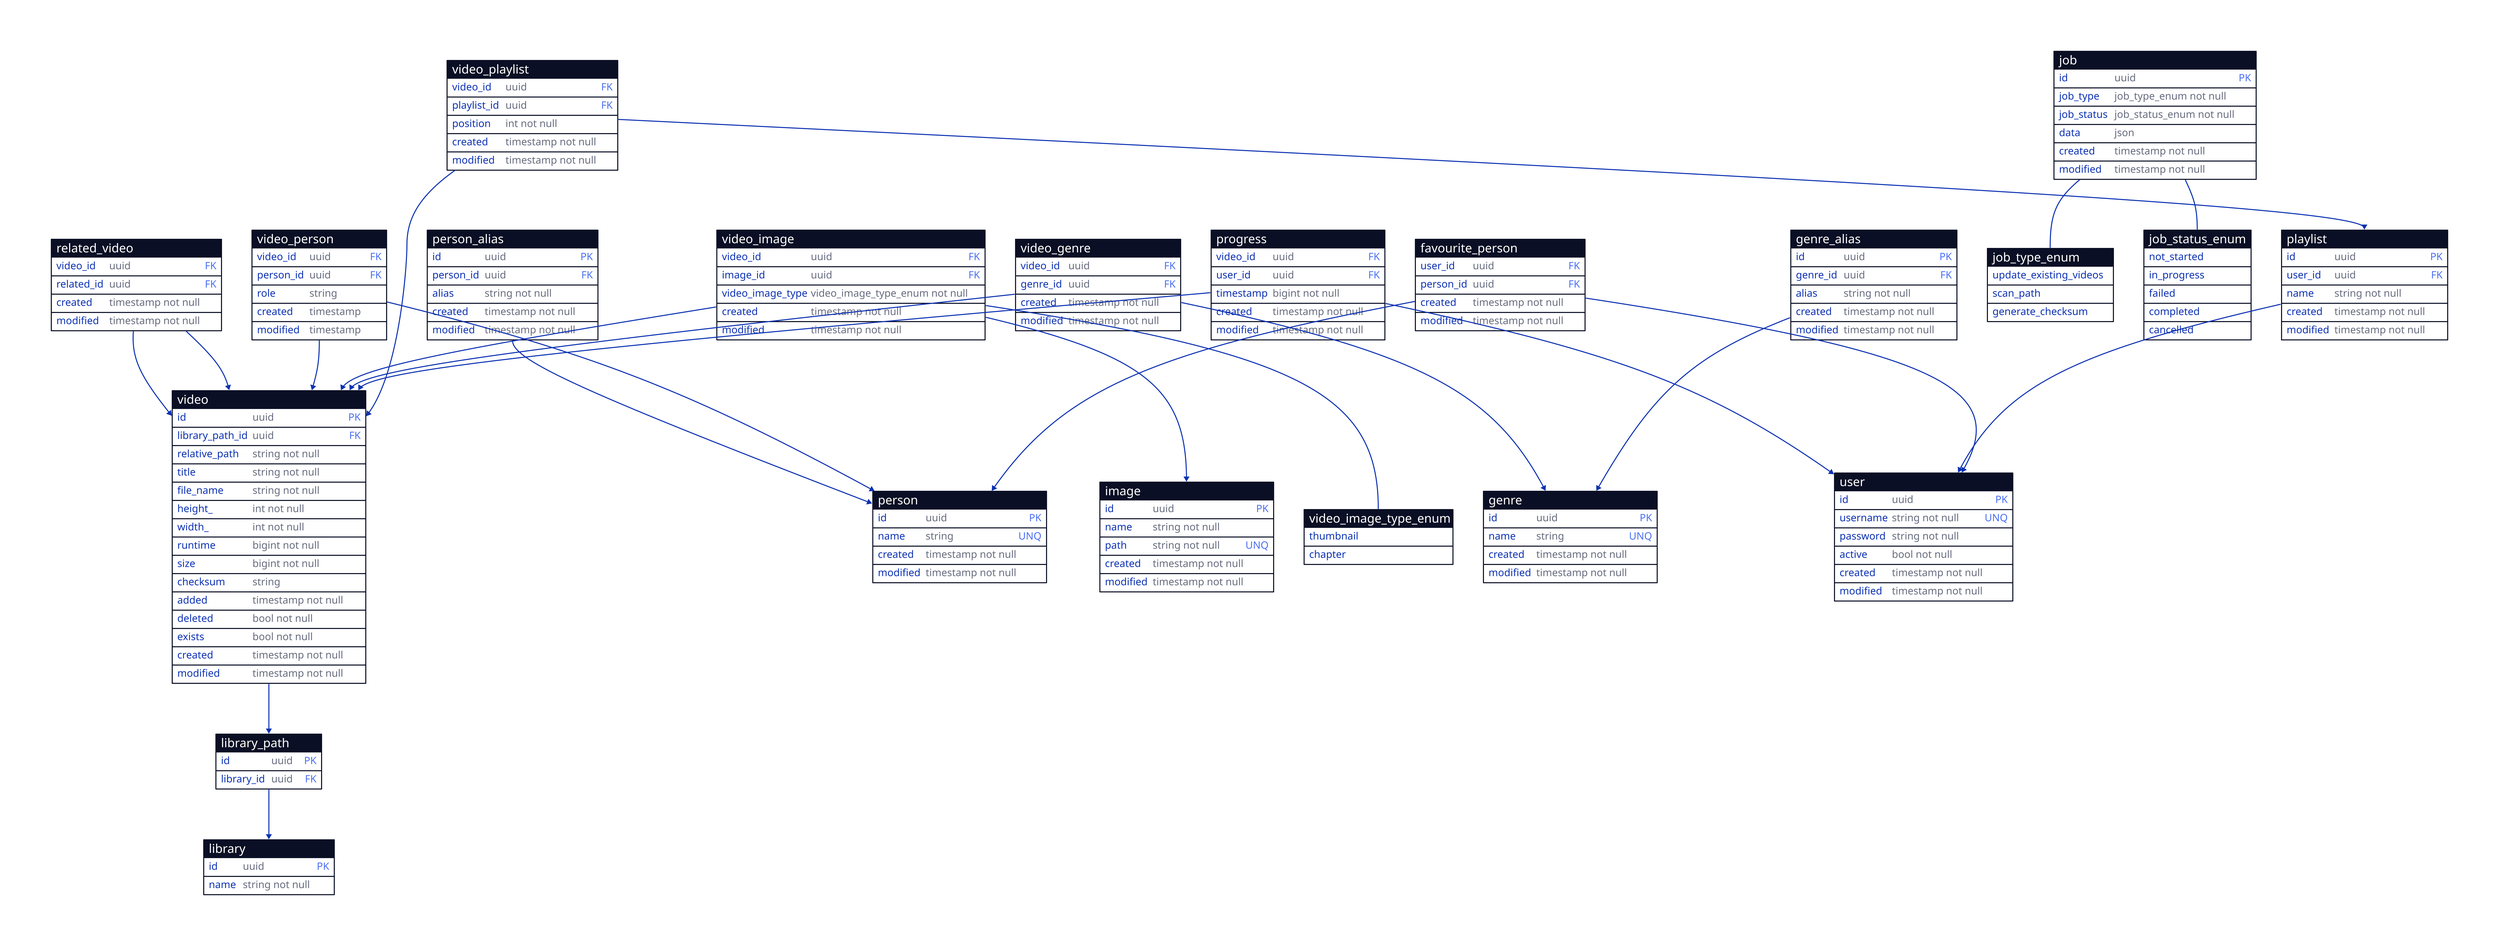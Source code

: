 library: {
  shape: sql_table

  id: uuid {constraint: primary_key}
  name: string not null
}

library_path: {
  shape: sql_table

  id: uuid {constraint: primary_key}
  library_id: uuid {constraint: foreign_key}
}
library_path.library_id -> library.id

video: {
  shape: sql_table

  id: uuid {constraint: primary_key}
  library_path_id: uuid {constraint: foreign_key}
  relative_path: string not null
  title: string not null
  file_name: string not null
  height_: int not null
  width_: int not null
  runtime: bigint not null
  size: bigint not null
  checksum: string
  added: timestamp not null
  deleted: bool not null
  exists: bool not null
  created: timestamp not null
  modified: timestamp not null
}
video.library_path_id -> library_path.id

related_video {
  shape: sql_table

  video_id: uuid {constraint: foreign_key}
  related_id: uuid {constraint: foreign_key}
  created: timestamp not null
  modified: timestamp not null
}
related_video.video_id -> video.id
related_video.related_id -> video.id

person: {
  shape: sql_table

  id: uuid {constraint: primary_key}
  name: string {constraint: unique}
  created: timestamp not null
  modified: timestamp not null
}

person_alias {
  shape: sql_table

  id: uuid {constraint: primary_key}
  person_id: uuid {constraint: foreign_key}
  alias: string not null
  created: timestamp not null
  modified: timestamp not null
}
person_alias.person_id -> person.id

video_person {
  shape: sql_table

  video_id: uuid {constraint: foreign_key}
  person_id: uuid {constraint: foreign_key}
  role: string
  created: timestamp
  modified: timestamp
}
video_person.video_id -> video.id
video_person.person_id -> person.id

image {
  shape: sql_table

  id: uuid {constraint: primary_key}
  name: string not null
  path: string not null {constraint: unique}
  created: timestamp not null
  modified: timestamp not null
}

video_image_type_enum {
  shape: sql_table
  thumbnail
  chapter
}

video_image {
  shape: sql_table

  video_id: uuid {constraint: foreign_key}
  image_id: uuid {constraint: foreign_key}
  video_image_type: video_image_type_enum not null
  created: timestamp not null
  modified: timestamp not null
}
video_image -- video_image_type_enum
video_image.video_id -> video.id
video_image.image_id -> image.id

genre {
  shape: sql_table

  id: uuid {constraint: primary_key}
  name: string {constraint: unique}
  created: timestamp not null
  modified: timestamp not null
}

video_genre {
  shape: sql_table

  video_id: uuid {constraint: foreign_key}
  genre_id: uuid {constraint: foreign_key}
  created: timestamp not null
  modified: timestamp not null
}
video_genre.video_id -> video.id
video_genre.genre_id -> genre.id

genre_alias {
  shape: sql_table
  
  id: uuid {constraint: primary_key}
  genre_id: uuid {constraint: foreign_key}
  alias: string not null
  created: timestamp not null
  modified: timestamp not null
}
genre_alias.genre_id -> genre.id

user: {
  shape: sql_table

  id: uuid {constraint: primary_key}
  username: string not null {constraint: unique}
  password: string not null
  active: bool not null
  created: timestamp not null
  modified: timestamp not null
}

progress {
  shape: sql_table

  video_id: uuid {constraint: foreign_key}
  user_id: uuid {constraint: foreign_key}
  timestamp: bigint not null
  created: timestamp not null
  modified: timestamp not null
}
progress.video_id -> video.id
progress.user_id -> user.id

playlist {
  shape: sql_table

  id: uuid {constraint: primary_key}
  user_id: uuid {constraint: foreign_key}
  name: string not null
  created: timestamp not null
  modified: timestamp not null
}
playlist.user_id -> user.id

video_playlist {
  shape: sql_table

  video_id: uuid {constraint: foreign_key}
  playlist_id: uuid {constraint: foreign_key}
  position: int not null
  created: timestamp not null
  modified: timestamp not null
}
video_playlist.video_id -> video.id
video_playlist.playlist_id -> playlist.id

favourite_person {
  shape: sql_table

  user_id: uuid {constraint: foreign_key}
  person_id: uuid {constraint: foreign_key}
  created: timestamp not null
  modified: timestamp not null
}
favourite_person.user_id -> user.id
favourite_person.person_id -> person.id

job_type_enum: {
  shape: sql_table
  update_existing_videos
  scan_path
  generate_checksum
}

job_status_enum: {
  shape: sql_table
  not_started
  in_progress
  failed
  completed
  cancelled
}

job: {
  shape: sql_table

  id: uuid {constraint: primary_key}
  job_type: job_type_enum not null
  job_status: job_status_enum not null
  data: json
  created: timestamp not null
  modified: timestamp not null
}
job -- job_type_enum
job -- job_status_enum
